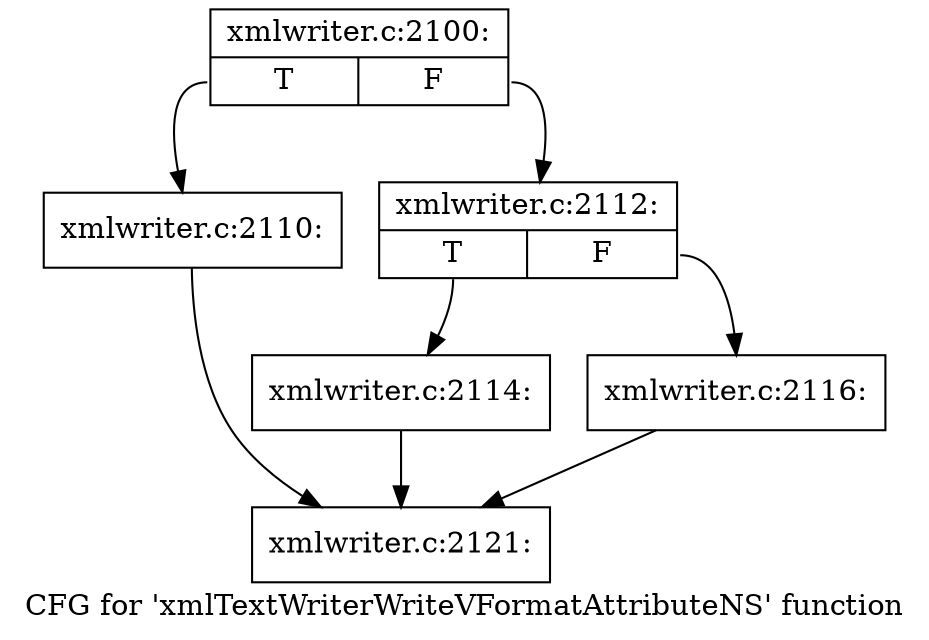 digraph "CFG for 'xmlTextWriterWriteVFormatAttributeNS' function" {
	label="CFG for 'xmlTextWriterWriteVFormatAttributeNS' function";

	Node0x3fef3b0 [shape=record,label="{xmlwriter.c:2100:|{<s0>T|<s1>F}}"];
	Node0x3fef3b0:s0 -> Node0x3ff5260;
	Node0x3fef3b0:s1 -> Node0x3ff52b0;
	Node0x3ff5260 [shape=record,label="{xmlwriter.c:2110:}"];
	Node0x3ff5260 -> Node0x3ff0eb0;
	Node0x3ff52b0 [shape=record,label="{xmlwriter.c:2112:|{<s0>T|<s1>F}}"];
	Node0x3ff52b0:s0 -> Node0x3ff5a10;
	Node0x3ff52b0:s1 -> Node0x3ff5a60;
	Node0x3ff5a10 [shape=record,label="{xmlwriter.c:2114:}"];
	Node0x3ff5a10 -> Node0x3ff0eb0;
	Node0x3ff5a60 [shape=record,label="{xmlwriter.c:2116:}"];
	Node0x3ff5a60 -> Node0x3ff0eb0;
	Node0x3ff0eb0 [shape=record,label="{xmlwriter.c:2121:}"];
}

